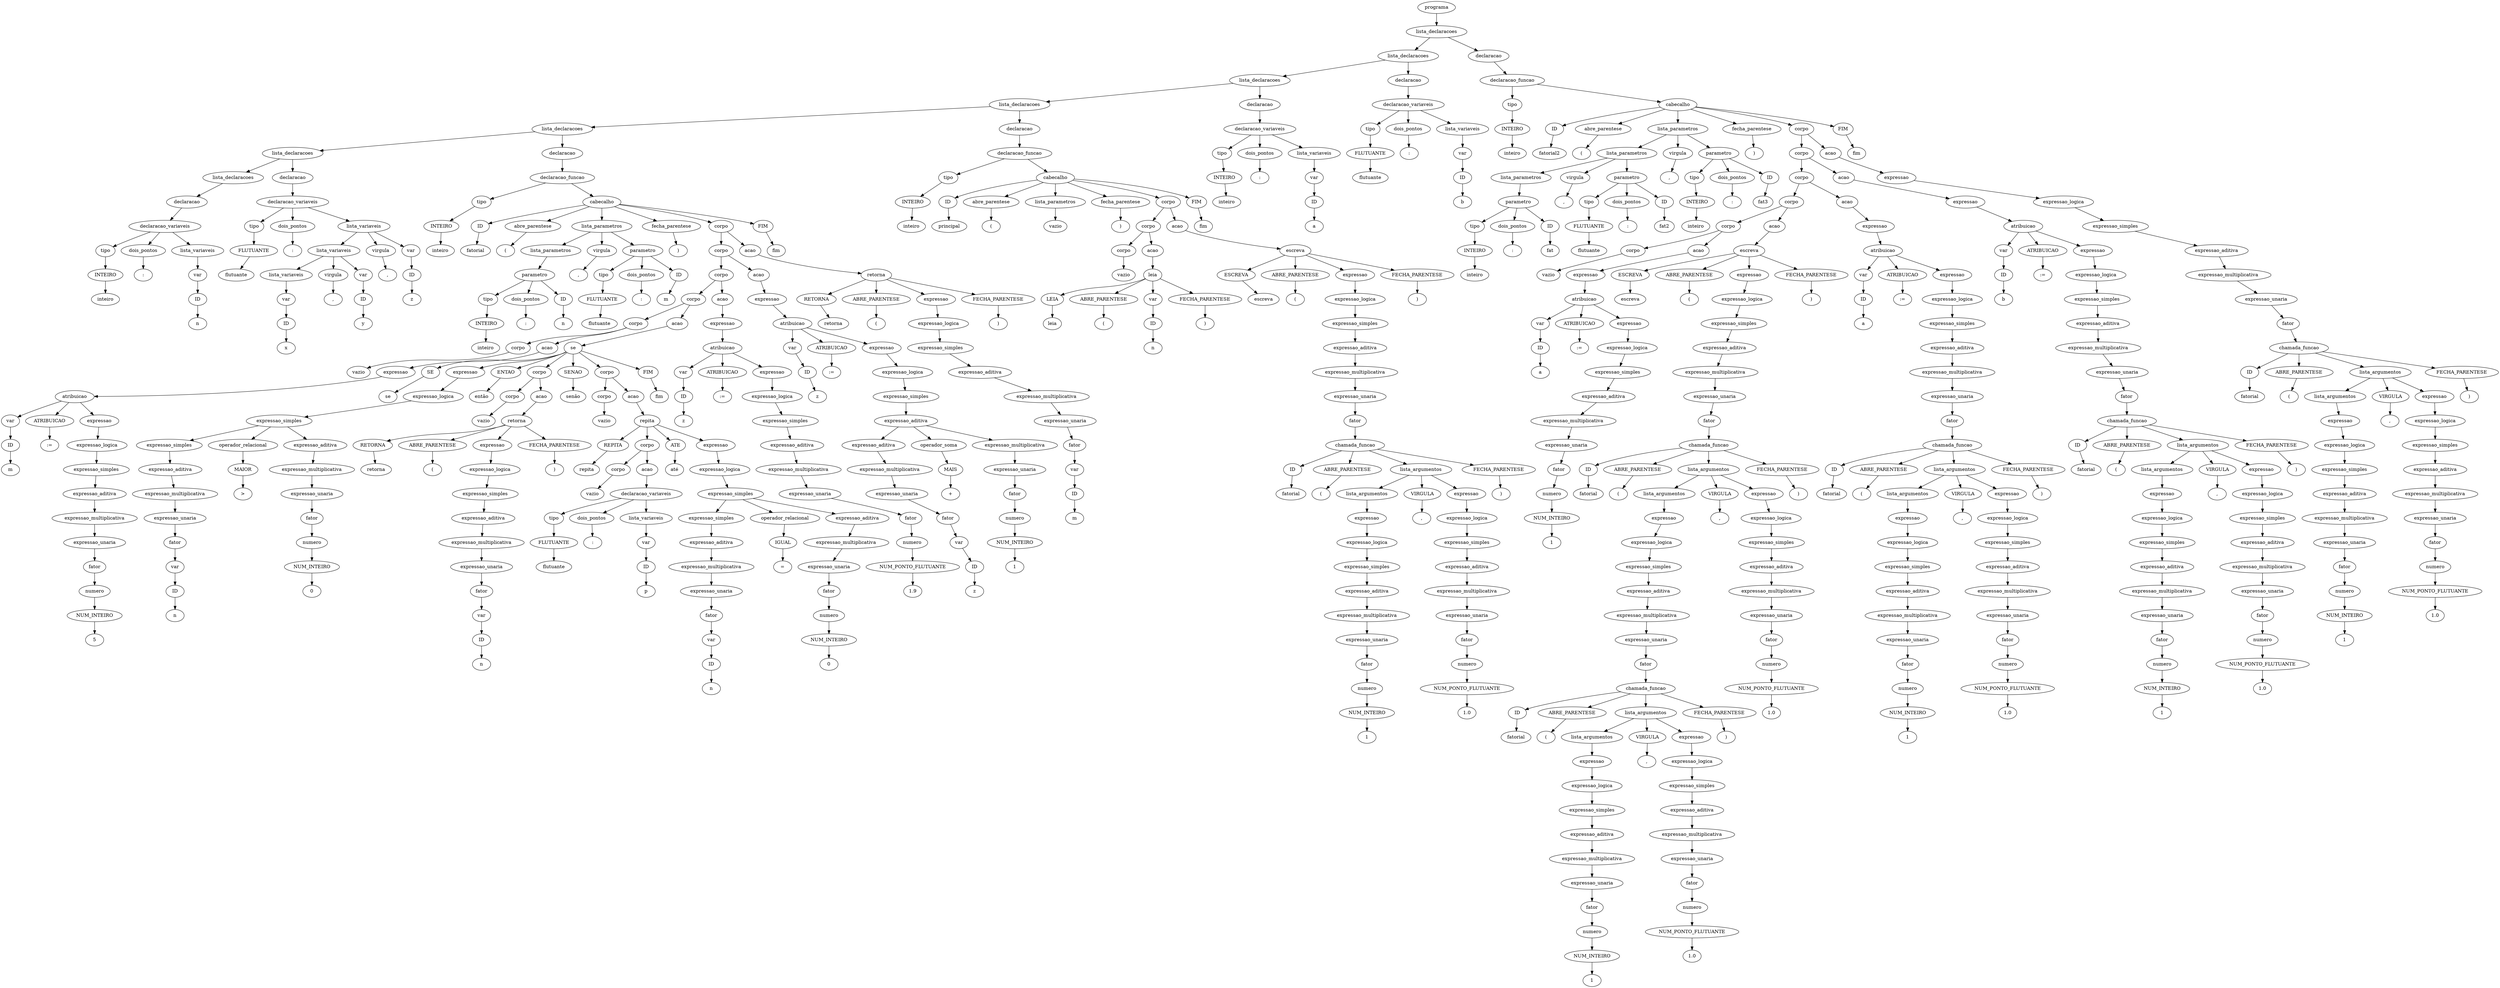 digraph tree {
    "0x7fe469275c30" [label="programa"];
    "0x7fe469276830" [label="lista_declaracoes"];
    "0x7fe469275d50" [label="lista_declaracoes"];
    "0x7fe469274550" [label="lista_declaracoes"];
    "0x7fe469275c00" [label="lista_declaracoes"];
    "0x7fe4692426e0" [label="lista_declaracoes"];
    "0x7fe469242110" [label="lista_declaracoes"];
    "0x7fe4693dbe50" [label="lista_declaracoes"];
    "0x7fe4693dbcd0" [label="declaracao"];
    "0x7fe4693dbc10" [label="declaracao_variaveis"];
    "0x7fe4693dbdf0" [label="tipo"];
    "0x7fe4693dbf70" [label="INTEIRO"];
    "0x7fe4693dbf40" [label="inteiro"];
    "0x7fe4693dbe20" [label="dois_pontos"];
    "0x7fe4692419f0" [label=":"];
    "0x7fe4693dbf10" [label="lista_variaveis"];
    "0x7fe4693d98d0" [label="var"];
    "0x7fe4693dbbe0" [label="ID"];
    "0x7fe469241b10" [label="n"];
    "0x7fe469241a20" [label="declaracao"];
    "0x7fe469241f60" [label="declaracao_variaveis"];
    "0x7fe469241bd0" [label="tipo"];
    "0x7fe469241c00" [label="FLUTUANTE"];
    "0x7fe469241c30" [label="flutuante"];
    "0x7fe469241f90" [label="dois_pontos"];
    "0x7fe469241ea0" [label=":"];
    "0x7fe469242020" [label="lista_variaveis"];
    "0x7fe469241e40" [label="lista_variaveis"];
    "0x7fe469241cc0" [label="lista_variaveis"];
    "0x7fe469241ae0" [label="var"];
    "0x7fe469241a50" [label="ID"];
    "0x7fe469241db0" [label="x"];
    "0x7fe469241e70" [label="virgula"];
    "0x7fe469241fc0" [label=","];
    "0x7fe469241c90" [label="var"];
    "0x7fe469241d80" [label="ID"];
    "0x7fe469241f30" [label="y"];
    "0x7fe469242050" [label="virgula"];
    "0x7fe469241f00" [label=","];
    "0x7fe469241de0" [label="var"];
    "0x7fe469241e10" [label="ID"];
    "0x7fe469241d20" [label="z"];
    "0x7fe469242140" [label="declaracao"];
    "0x7fe469241b40" [label="declaracao_funcao"];
    "0x7fe4693dbdc0" [label="tipo"];
    "0x7fe4693d98a0" [label="INTEIRO"];
    "0x7fe469241ed0" [label="inteiro"];
    "0x7fe469274610" [label="cabecalho"];
    "0x7fe4692741c0" [label="ID"];
    "0x7fe469274c10" [label="fatorial"];
    "0x7fe469274c40" [label="abre_parentese"];
    "0x7fe469274a30" [label="("];
    "0x7fe469242260" [label="lista_parametros"];
    "0x7fe469241ff0" [label="lista_parametros"];
    "0x7fe4692421a0" [label="parametro"];
    "0x7fe4692420e0" [label="tipo"];
    "0x7fe469242080" [label="INTEIRO"];
    "0x7fe469242290" [label="inteiro"];
    "0x7fe4692421d0" [label="dois_pontos"];
    "0x7fe4692423e0" [label=":"];
    "0x7fe469242410" [label="ID"];
    "0x7fe469242440" [label="n"];
    "0x7fe4692424d0" [label="virgula"];
    "0x7fe4692422f0" [label=","];
    "0x7fe469242200" [label="parametro"];
    "0x7fe4692422c0" [label="tipo"];
    "0x7fe4692423b0" [label="FLUTUANTE"];
    "0x7fe469242500" [label="flutuante"];
    "0x7fe469242230" [label="dois_pontos"];
    "0x7fe469242650" [label=":"];
    "0x7fe469242680" [label="ID"];
    "0x7fe4692426b0" [label="m"];
    "0x7fe469274880" [label="fecha_parentese"];
    "0x7fe4692748b0" [label=")"];
    "0x7fe4692749d0" [label="corpo"];
    "0x7fe4692747c0" [label="corpo"];
    "0x7fe469274250" [label="corpo"];
    "0x7fe469243c70" [label="corpo"];
    "0x7fe469242b30" [label="corpo"];
    "0x7fe469242380" [label="corpo"];
    "0x7fe469242470" [label="vazio"];
    "0x7fe469242a40" [label="acao"];
    "0x7fe469242530" [label="expressao"];
    "0x7fe4692429e0" [label="atribuicao"];
    "0x7fe469242320" [label="var"];
    "0x7fe469242560" [label="ID"];
    "0x7fe4692427d0" [label="m"];
    "0x7fe469242a70" [label="ATRIBUICAO"];
    "0x7fe469242b00" [label=":="];
    "0x7fe4692429b0" [label="expressao"];
    "0x7fe469242980" [label="expressao_logica"];
    "0x7fe469242890" [label="expressao_simples"];
    "0x7fe469242860" [label="expressao_aditiva"];
    "0x7fe469242950" [label="expressao_multiplicativa"];
    "0x7fe469242800" [label="expressao_unaria"];
    "0x7fe469242830" [label="fator"];
    "0x7fe469242590" [label="numero"];
    "0x7fe469242740" [label="NUM_INTEIRO"];
    "0x7fe469242920" [label="5"];
    "0x7fe4692428c0" [label="acao"];
    "0x7fe469243130" [label="se"];
    "0x7fe469243670" [label="SE"];
    "0x7fe469243f70" [label="se"];
    "0x7fe469243040" [label="expressao"];
    "0x7fe469242cb0" [label="expressao_logica"];
    "0x7fe469242f80" [label="expressao_simples"];
    "0x7fe469242bf0" [label="expressao_simples"];
    "0x7fe469242aa0" [label="expressao_aditiva"];
    "0x7fe469242620" [label="expressao_multiplicativa"];
    "0x7fe469242b60" [label="expressao_unaria"];
    "0x7fe469242a10" [label="fator"];
    "0x7fe4692424a0" [label="var"];
    "0x7fe469242350" [label="ID"];
    "0x7fe4692427a0" [label="n"];
    "0x7fe469242c50" [label="operador_relacional"];
    "0x7fe469242d70" [label="MAIOR"];
    "0x7fe469242ec0" [label=">"];
    "0x7fe469242e60" [label="expressao_aditiva"];
    "0x7fe469242fe0" [label="expressao_multiplicativa"];
    "0x7fe469242ef0" [label="expressao_unaria"];
    "0x7fe469242e30" [label="fator"];
    "0x7fe469242b90" [label="numero"];
    "0x7fe469242bc0" [label="NUM_INTEIRO"];
    "0x7fe469242fb0" [label="0"];
    "0x7fe469243fa0" [label="ENTAO"];
    "0x7fe4692438e0" [label="então"];
    "0x7fe469243430" [label="corpo"];
    "0x7fe469243160" [label="corpo"];
    "0x7fe469243070" [label="vazio"];
    "0x7fe469243550" [label="acao"];
    "0x7fe4692433d0" [label="retorna"];
    "0x7fe469243460" [label="RETORNA"];
    "0x7fe469243580" [label="retorna"];
    "0x7fe4692435b0" [label="ABRE_PARENTESE"];
    "0x7fe4692435e0" [label="("];
    "0x7fe4692433a0" [label="expressao"];
    "0x7fe469243370" [label="expressao_logica"];
    "0x7fe4692432e0" [label="expressao_simples"];
    "0x7fe469243250" [label="expressao_aditiva"];
    "0x7fe469243340" [label="expressao_multiplicativa"];
    "0x7fe469243190" [label="expressao_unaria"];
    "0x7fe469243220" [label="fator"];
    "0x7fe4692430d0" [label="var"];
    "0x7fe469243010" [label="ID"];
    "0x7fe469243310" [label="n"];
    "0x7fe469243610" [label="FECHA_PARENTESE"];
    "0x7fe469243640" [label=")"];
    "0x7fe469243be0" [label="SENAO"];
    "0x7fe469243b80" [label="senão"];
    "0x7fe469243eb0" [label="corpo"];
    "0x7fe4692436a0" [label="corpo"];
    "0x7fe469243100" [label="vazio"];
    "0x7fe469243df0" [label="acao"];
    "0x7fe469243e50" [label="repita"];
    "0x7fe469243ee0" [label="REPITA"];
    "0x7fe469243e80" [label="repita"];
    "0x7fe4692438b0" [label="corpo"];
    "0x7fe469243730" [label="corpo"];
    "0x7fe4692434f0" [label="vazio"];
    "0x7fe469243760" [label="acao"];
    "0x7fe469243850" [label="declaracao_variaveis"];
    "0x7fe469243490" [label="tipo"];
    "0x7fe4692432b0" [label="FLUTUANTE"];
    "0x7fe469243820" [label="flutuante"];
    "0x7fe469243910" [label="dois_pontos"];
    "0x7fe469243a30" [label=":"];
    "0x7fe469243880" [label="lista_variaveis"];
    "0x7fe4692436d0" [label="var"];
    "0x7fe469243280" [label="ID"];
    "0x7fe469243970" [label="p"];
    "0x7fe469243f10" [label="ATE"];
    "0x7fe469243f40" [label="até"];
    "0x7fe469243e20" [label="expressao"];
    "0x7fe469243b50" [label="expressao_logica"];
    "0x7fe469243d30" [label="expressao_simples"];
    "0x7fe469243af0" [label="expressao_simples"];
    "0x7fe4692439a0" [label="expressao_aditiva"];
    "0x7fe469243a90" [label="expressao_multiplicativa"];
    "0x7fe469243a00" [label="expressao_unaria"];
    "0x7fe4692437c0" [label="fator"];
    "0x7fe4692431f0" [label="var"];
    "0x7fe469243700" [label="ID"];
    "0x7fe469243a60" [label="n"];
    "0x7fe469243b20" [label="operador_relacional"];
    "0x7fe469243bb0" [label="IGUAL"];
    "0x7fe469243ca0" [label="="];
    "0x7fe469243c40" [label="expressao_aditiva"];
    "0x7fe469243dc0" [label="expressao_multiplicativa"];
    "0x7fe469243cd0" [label="expressao_unaria"];
    "0x7fe469243c10" [label="fator"];
    "0x7fe4692439d0" [label="numero"];
    "0x7fe469243ac0" [label="NUM_INTEIRO"];
    "0x7fe469243d90" [label="0"];
    "0x7fe469243fd0" [label="FIM"];
    "0x7fe469274040" [label="fim"];
    "0x7fe469242f20" [label="acao"];
    "0x7fe4692437f0" [label="expressao"];
    "0x7fe469274100" [label="atribuicao"];
    "0x7fe469242ad0" [label="var"];
    "0x7fe469242770" [label="ID"];
    "0x7fe4692430a0" [label="z"];
    "0x7fe469274190" [label="ATRIBUICAO"];
    "0x7fe469274220" [label=":="];
    "0x7fe4692740d0" [label="expressao"];
    "0x7fe4692740a0" [label="expressao_logica"];
    "0x7fe469243400" [label="expressao_simples"];
    "0x7fe4692434c0" [label="expressao_aditiva"];
    "0x7fe469274070" [label="expressao_multiplicativa"];
    "0x7fe469242e90" [label="expressao_unaria"];
    "0x7fe469243520" [label="fator"];
    "0x7fe469243790" [label="numero"];
    "0x7fe469243940" [label="NUM_PONTO_FLUTUANTE"];
    "0x7fe469243d00" [label="1.9"];
    "0x7fe469274790" [label="acao"];
    "0x7fe469274280" [label="expressao"];
    "0x7fe4692744c0" [label="atribuicao"];
    "0x7fe4692428f0" [label="var"];
    "0x7fe469242dd0" [label="ID"];
    "0x7fe469242f50" [label="z"];
    "0x7fe469274460" [label="ATRIBUICAO"];
    "0x7fe469274730" [label=":="];
    "0x7fe469274700" [label="expressao"];
    "0x7fe4692746d0" [label="expressao_logica"];
    "0x7fe469274430" [label="expressao_simples"];
    "0x7fe469274520" [label="expressao_aditiva"];
    "0x7fe469274310" [label="expressao_aditiva"];
    "0x7fe469274400" [label="expressao_multiplicativa"];
    "0x7fe469242d10" [label="expressao_unaria"];
    "0x7fe4692742e0" [label="fator"];
    "0x7fe4692431c0" [label="var"];
    "0x7fe469243d60" [label="ID"];
    "0x7fe4692743d0" [label="z"];
    "0x7fe469274580" [label="operador_soma"];
    "0x7fe4692743a0" [label="MAIS"];
    "0x7fe469274490" [label="+"];
    "0x7fe4692746a0" [label="expressao_multiplicativa"];
    "0x7fe4692745b0" [label="expressao_unaria"];
    "0x7fe4692744f0" [label="fator"];
    "0x7fe469274340" [label="numero"];
    "0x7fe469274370" [label="NUM_INTEIRO"];
    "0x7fe469274670" [label="1"];
    "0x7fe469274af0" [label="acao"];
    "0x7fe469274970" [label="retorna"];
    "0x7fe469274a00" [label="RETORNA"];
    "0x7fe469274b20" [label="retorna"];
    "0x7fe469274b50" [label="ABRE_PARENTESE"];
    "0x7fe469274b80" [label="("];
    "0x7fe469274940" [label="expressao"];
    "0x7fe469274910" [label="expressao_logica"];
    "0x7fe4692748e0" [label="expressao_simples"];
    "0x7fe469274850" [label="expressao_aditiva"];
    "0x7fe469274130" [label="expressao_multiplicativa"];
    "0x7fe4692747f0" [label="expressao_unaria"];
    "0x7fe469274820" [label="fator"];
    "0x7fe469274160" [label="var"];
    "0x7fe4692741f0" [label="ID"];
    "0x7fe4692742b0" [label="m"];
    "0x7fe469274bb0" [label="FECHA_PARENTESE"];
    "0x7fe469274be0" [label=")"];
    "0x7fe469274c70" [label="FIM"];
    "0x7fe469274ca0" [label="fim"];
    "0x7fe469242710" [label="declaracao"];
    "0x7fe4692425c0" [label="declaracao_funcao"];
    "0x7fe469241b70" [label="tipo"];
    "0x7fe469241ba0" [label="INTEIRO"];
    "0x7fe469241d50" [label="inteiro"];
    "0x7fe469274dc0" [label="cabecalho"];
    "0x7fe469274d60" [label="ID"];
    "0x7fe469275b10" [label="principal"];
    "0x7fe469275b40" [label="abre_parentese"];
    "0x7fe469275570" [label="("];
    "0x7fe469274a60" [label="lista_parametros"];
    "0x7fe4692749a0" [label="vazio"];
    "0x7fe469275840" [label="fecha_parentese"];
    "0x7fe469275870" [label=")"];
    "0x7fe469275720" [label="corpo"];
    "0x7fe469275030" [label="corpo"];
    "0x7fe469274e20" [label="corpo"];
    "0x7fe4692420b0" [label="vazio"];
    "0x7fe469275120" [label="acao"];
    "0x7fe469274ee0" [label="leia"];
    "0x7fe469274f10" [label="LEIA"];
    "0x7fe469275150" [label="leia"];
    "0x7fe469275180" [label="ABRE_PARENTESE"];
    "0x7fe4692751b0" [label="("];
    "0x7fe469274d30" [label="var"];
    "0x7fe469274d90" [label="ID"];
    "0x7fe469275000" [label="n"];
    "0x7fe4692751e0" [label="FECHA_PARENTESE"];
    "0x7fe469275210" [label=")"];
    "0x7fe4692759f0" [label="acao"];
    "0x7fe469274f40" [label="escreva"];
    "0x7fe4692757b0" [label="ESCREVA"];
    "0x7fe469275a20" [label="escreva"];
    "0x7fe469275a50" [label="ABRE_PARENTESE"];
    "0x7fe469275a80" [label="("];
    "0x7fe469274fa0" [label="expressao"];
    "0x7fe469275960" [label="expressao_logica"];
    "0x7fe4692758a0" [label="expressao_simples"];
    "0x7fe469274e50" [label="expressao_aditiva"];
    "0x7fe469275930" [label="expressao_multiplicativa"];
    "0x7fe469275810" [label="expressao_unaria"];
    "0x7fe4692758d0" [label="fator"];
    "0x7fe469275450" [label="chamada_funcao"];
    "0x7fe4692754e0" [label="ID"];
    "0x7fe469275300" [label="fatorial"];
    "0x7fe469275330" [label="ABRE_PARENTESE"];
    "0x7fe4692756f0" [label="("];
    "0x7fe4692756c0" [label="lista_argumentos"];
    "0x7fe4692753f0" [label="lista_argumentos"];
    "0x7fe4692753c0" [label="expressao"];
    "0x7fe469275390" [label="expressao_logica"];
    "0x7fe469275360" [label="expressao_simples"];
    "0x7fe4692752d0" [label="expressao_aditiva"];
    "0x7fe469275270" [label="expressao_multiplicativa"];
    "0x7fe4692750c0" [label="expressao_unaria"];
    "0x7fe4692752a0" [label="fator"];
    "0x7fe4692745e0" [label="numero"];
    "0x7fe469274df0" [label="NUM_INTEIRO"];
    "0x7fe469275240" [label="1"];
    "0x7fe469275750" [label="VIRGULA"];
    "0x7fe4692757e0" [label=","];
    "0x7fe469275690" [label="expressao"];
    "0x7fe469275660" [label="expressao_logica"];
    "0x7fe4692755d0" [label="expressao_simples"];
    "0x7fe469275540" [label="expressao_aditiva"];
    "0x7fe469275630" [label="expressao_multiplicativa"];
    "0x7fe469275480" [label="expressao_unaria"];
    "0x7fe469275510" [label="fator"];
    "0x7fe469275420" [label="numero"];
    "0x7fe4692754b0" [label="NUM_PONTO_FLUTUANTE"];
    "0x7fe469275600" [label="1.0"];
    "0x7fe469275780" [label="FECHA_PARENTESE"];
    "0x7fe469275900" [label=")"];
    "0x7fe469275ab0" [label="FECHA_PARENTESE"];
    "0x7fe469275ae0" [label=")"];
    "0x7fe469275b70" [label="FIM"];
    "0x7fe469275ba0" [label="fim"];
    "0x7fe469275bd0" [label="declaracao"];
    "0x7fe469274cd0" [label="declaracao_variaveis"];
    "0x7fe469241cf0" [label="tipo"];
    "0x7fe469242170" [label="INTEIRO"];
    "0x7fe4692425f0" [label="inteiro"];
    "0x7fe4692750f0" [label="dois_pontos"];
    "0x7fe469275c90" [label=":"];
    "0x7fe469274ac0" [label="lista_variaveis"];
    "0x7fe469274e80" [label="var"];
    "0x7fe469274eb0" [label="ID"];
    "0x7fe469275990" [label="a"];
    "0x7fe469275c60" [label="declaracao"];
    "0x7fe469275cf0" [label="declaracao_variaveis"];
    "0x7fe469274d00" [label="tipo"];
    "0x7fe4692755a0" [label="FLUTUANTE"];
    "0x7fe469275cc0" [label="flutuante"];
    "0x7fe469275db0" [label="dois_pontos"];
    "0x7fe469275fc0" [label=":"];
    "0x7fe469275d20" [label="lista_variaveis"];
    "0x7fe469275060" [label="var"];
    "0x7fe469274640" [label="ID"];
    "0x7fe469275e70" [label="b"];
    "0x7fe469275f90" [label="declaracao"];
    "0x7fe4692759c0" [label="declaracao_funcao"];
    "0x7fe469274760" [label="tipo"];
    "0x7fe469274f70" [label="INTEIRO"];
    "0x7fe469275ff0" [label="inteiro"];
    "0x7fe4692649a0" [label="cabecalho"];
    "0x7fe469264250" [label="ID"];
    "0x7fe4692652a0" [label="fatorial2"];
    "0x7fe469265120" [label="abre_parentese"];
    "0x7fe4692655d0" [label="("];
    "0x7fe469276260" [label="lista_parametros"];
    "0x7fe4692761a0" [label="lista_parametros"];
    "0x7fe469276020" [label="lista_parametros"];
    "0x7fe4692760e0" [label="parametro"];
    "0x7fe469275e10" [label="tipo"];
    "0x7fe469275d80" [label="INTEIRO"];
    "0x7fe4692761d0" [label="inteiro"];
    "0x7fe469276110" [label="dois_pontos"];
    "0x7fe469276320" [label=":"];
    "0x7fe469276350" [label="ID"];
    "0x7fe469276380" [label="fat"];
    "0x7fe469276410" [label="virgula"];
    "0x7fe469276230" [label=","];
    "0x7fe469276140" [label="parametro"];
    "0x7fe469276200" [label="tipo"];
    "0x7fe4692762f0" [label="FLUTUANTE"];
    "0x7fe469276440" [label="flutuante"];
    "0x7fe469276170" [label="dois_pontos"];
    "0x7fe469276590" [label=":"];
    "0x7fe4692765c0" [label="ID"];
    "0x7fe4692765f0" [label="fat2"];
    "0x7fe4692766e0" [label="virgula"];
    "0x7fe469276680" [label=","];
    "0x7fe4692764a0" [label="parametro"];
    "0x7fe4692763b0" [label="tipo"];
    "0x7fe4692763e0" [label="INTEIRO"];
    "0x7fe469276290" [label="inteiro"];
    "0x7fe4692764d0" [label="dois_pontos"];
    "0x7fe4692767a0" [label=":"];
    "0x7fe4692767d0" [label="ID"];
    "0x7fe469276800" [label="fat3"];
    "0x7fe469265600" [label="fecha_parentese"];
    "0x7fe469265630" [label=")"];
    "0x7fe469264970" [label="corpo"];
    "0x7fe469264dc0" [label="corpo"];
    "0x7fe4692644f0" [label="corpo"];
    "0x7fe469277760" [label="corpo"];
    "0x7fe469276c80" [label="corpo"];
    "0x7fe469276530" [label="corpo"];
    "0x7fe469276620" [label="vazio"];
    "0x7fe469276b90" [label="acao"];
    "0x7fe4692762c0" [label="expressao"];
    "0x7fe469276b30" [label="atribuicao"];
    "0x7fe4692766b0" [label="var"];
    "0x7fe469276890" [label="ID"];
    "0x7fe469276920" [label="a"];
    "0x7fe469276bc0" [label="ATRIBUICAO"];
    "0x7fe469276c50" [label=":="];
    "0x7fe469276b00" [label="expressao"];
    "0x7fe469276ad0" [label="expressao_logica"];
    "0x7fe469276a40" [label="expressao_simples"];
    "0x7fe4692769b0" [label="expressao_aditiva"];
    "0x7fe469276aa0" [label="expressao_multiplicativa"];
    "0x7fe469276950" [label="expressao_unaria"];
    "0x7fe469276980" [label="fator"];
    "0x7fe469276470" [label="numero"];
    "0x7fe469276560" [label="NUM_INTEIRO"];
    "0x7fe469276a70" [label="1"];
    "0x7fe469277a30" [label="acao"];
    "0x7fe469276d40" [label="escreva"];
    "0x7fe4692777f0" [label="ESCREVA"];
    "0x7fe469277a60" [label="escreva"];
    "0x7fe469277a90" [label="ABRE_PARENTESE"];
    "0x7fe469277ac0" [label="("];
    "0x7fe469276d10" [label="expressao"];
    "0x7fe4692779a0" [label="expressao_logica"];
    "0x7fe4692778e0" [label="expressao_simples"];
    "0x7fe469276ce0" [label="expressao_aditiva"];
    "0x7fe469277970" [label="expressao_multiplicativa"];
    "0x7fe469277850" [label="expressao_unaria"];
    "0x7fe469277910" [label="fator"];
    "0x7fe4692772e0" [label="chamada_funcao"];
    "0x7fe469277160" [label="ID"];
    "0x7fe469277400" [label="fatorial"];
    "0x7fe469277430" [label="ABRE_PARENTESE"];
    "0x7fe469277730" [label="("];
    "0x7fe469277700" [label="lista_argumentos"];
    "0x7fe469276e00" [label="lista_argumentos"];
    "0x7fe469276dd0" [label="expressao"];
    "0x7fe469277520" [label="expressao_logica"];
    "0x7fe469277460" [label="expressao_simples"];
    "0x7fe469276da0" [label="expressao_aditiva"];
    "0x7fe4692774f0" [label="expressao_multiplicativa"];
    "0x7fe4692773d0" [label="expressao_unaria"];
    "0x7fe469277490" [label="fator"];
    "0x7fe469277010" [label="chamada_funcao"];
    "0x7fe4692770a0" [label="ID"];
    "0x7fe469276ec0" [label="fatorial"];
    "0x7fe469276ef0" [label="ABRE_PARENTESE"];
    "0x7fe4692772b0" [label="("];
    "0x7fe469277280" [label="lista_argumentos"];
    "0x7fe469276fb0" [label="lista_argumentos"];
    "0x7fe469276f80" [label="expressao"];
    "0x7fe469276f50" [label="expressao_logica"];
    "0x7fe469276f20" [label="expressao_simples"];
    "0x7fe469276e90" [label="expressao_aditiva"];
    "0x7fe469276770" [label="expressao_multiplicativa"];
    "0x7fe469276cb0" [label="expressao_unaria"];
    "0x7fe469276e60" [label="fator"];
    "0x7fe469276650" [label="numero"];
    "0x7fe469276500" [label="NUM_INTEIRO"];
    "0x7fe4692768f0" [label="1"];
    "0x7fe469277310" [label="VIRGULA"];
    "0x7fe4692773a0" [label=","];
    "0x7fe469277250" [label="expressao"];
    "0x7fe469277220" [label="expressao_logica"];
    "0x7fe469277190" [label="expressao_simples"];
    "0x7fe469277100" [label="expressao_aditiva"];
    "0x7fe4692771f0" [label="expressao_multiplicativa"];
    "0x7fe469277040" [label="expressao_unaria"];
    "0x7fe4692770d0" [label="fator"];
    "0x7fe469276fe0" [label="numero"];
    "0x7fe469277070" [label="NUM_PONTO_FLUTUANTE"];
    "0x7fe4692771c0" [label="1.0"];
    "0x7fe469277340" [label="FECHA_PARENTESE"];
    "0x7fe4692774c0" [label=")"];
    "0x7fe469277790" [label="VIRGULA"];
    "0x7fe469277820" [label=","];
    "0x7fe4692776d0" [label="expressao"];
    "0x7fe4692776a0" [label="expressao_logica"];
    "0x7fe469277610" [label="expressao_simples"];
    "0x7fe469277580" [label="expressao_aditiva"];
    "0x7fe469277670" [label="expressao_multiplicativa"];
    "0x7fe469277370" [label="expressao_unaria"];
    "0x7fe469277550" [label="fator"];
    "0x7fe469276e30" [label="numero"];
    "0x7fe469277130" [label="NUM_PONTO_FLUTUANTE"];
    "0x7fe469277640" [label="1.0"];
    "0x7fe4692777c0" [label="FECHA_PARENTESE"];
    "0x7fe469277940" [label=")"];
    "0x7fe469277af0" [label="FECHA_PARENTESE"];
    "0x7fe469277b20" [label=")"];
    "0x7fe469276bf0" [label="acao"];
    "0x7fe4692779d0" [label="expressao"];
    "0x7fe469277f40" [label="atribuicao"];
    "0x7fe469276c20" [label="var"];
    "0x7fe4692768c0" [label="ID"];
    "0x7fe469277b50" [label="a"];
    "0x7fe469264400" [label="ATRIBUICAO"];
    "0x7fe4692644c0" [label=":="];
    "0x7fe4692778b0" [label="expressao"];
    "0x7fe469264490" [label="expressao_logica"];
    "0x7fe469277f10" [label="expressao_simples"];
    "0x7fe469277880" [label="expressao_aditiva"];
    "0x7fe469264460" [label="expressao_multiplicativa"];
    "0x7fe469277bb0" [label="expressao_unaria"];
    "0x7fe4692775b0" [label="fator"];
    "0x7fe469277df0" [label="chamada_funcao"];
    "0x7fe469277e80" [label="ID"];
    "0x7fe469277c40" [label="fatorial"];
    "0x7fe469277c70" [label="ABRE_PARENTESE"];
    "0x7fe4692641f0" [label="("];
    "0x7fe469264190" [label="lista_argumentos"];
    "0x7fe469277d90" [label="lista_argumentos"];
    "0x7fe469277d60" [label="expressao"];
    "0x7fe469277d30" [label="expressao_logica"];
    "0x7fe469277ca0" [label="expressao_simples"];
    "0x7fe469277c10" [label="expressao_aditiva"];
    "0x7fe469277d00" [label="expressao_multiplicativa"];
    "0x7fe469277b80" [label="expressao_unaria"];
    "0x7fe469277be0" [label="fator"];
    "0x7fe469277a00" [label="numero"];
    "0x7fe4692775e0" [label="NUM_INTEIRO"];
    "0x7fe469277cd0" [label="1"];
    "0x7fe469264280" [label="VIRGULA"];
    "0x7fe469264310" [label=","];
    "0x7fe469264130" [label="expressao"];
    "0x7fe4692640d0" [label="expressao_logica"];
    "0x7fe469277f70" [label="expressao_simples"];
    "0x7fe469277ee0" [label="expressao_aditiva"];
    "0x7fe469264070" [label="expressao_multiplicativa"];
    "0x7fe469277e20" [label="expressao_unaria"];
    "0x7fe469277eb0" [label="fator"];
    "0x7fe469277dc0" [label="numero"];
    "0x7fe469277e50" [label="NUM_PONTO_FLUTUANTE"];
    "0x7fe469277fd0" [label="1.0"];
    "0x7fe4692642b0" [label="FECHA_PARENTESE"];
    "0x7fe469264430" [label=")"];
    "0x7fe469264b20" [label="acao"];
    "0x7fe469264520" [label="expressao"];
    "0x7fe4692645e0" [label="atribuicao"];
    "0x7fe4692769e0" [label="var"];
    "0x7fe469276a10" [label="ID"];
    "0x7fe469276d70" [label="b"];
    "0x7fe469264bb0" [label="ATRIBUICAO"];
    "0x7fe469264d90" [label=":="];
    "0x7fe4692645b0" [label="expressao"];
    "0x7fe469264d60" [label="expressao_logica"];
    "0x7fe469264ca0" [label="expressao_simples"];
    "0x7fe469264580" [label="expressao_aditiva"];
    "0x7fe469264d30" [label="expressao_multiplicativa"];
    "0x7fe469264c10" [label="expressao_unaria"];
    "0x7fe469264cd0" [label="fator"];
    "0x7fe469264850" [label="chamada_funcao"];
    "0x7fe4692648e0" [label="ID"];
    "0x7fe4692646a0" [label="fatorial"];
    "0x7fe4692646d0" [label="ABRE_PARENTESE"];
    "0x7fe469264af0" [label="("];
    "0x7fe469264ac0" [label="lista_argumentos"];
    "0x7fe4692647f0" [label="lista_argumentos"];
    "0x7fe4692647c0" [label="expressao"];
    "0x7fe469264790" [label="expressao_logica"];
    "0x7fe469264700" [label="expressao_simples"];
    "0x7fe469264670" [label="expressao_aditiva"];
    "0x7fe469264760" [label="expressao_multiplicativa"];
    "0x7fe469276b60" [label="expressao_unaria"];
    "0x7fe469264640" [label="fator"];
    "0x7fe469264370" [label="numero"];
    "0x7fe4692643a0" [label="NUM_INTEIRO"];
    "0x7fe469264730" [label="1"];
    "0x7fe469264b50" [label="VIRGULA"];
    "0x7fe469264be0" [label=","];
    "0x7fe469264a90" [label="expressao"];
    "0x7fe469264a60" [label="expressao_logica"];
    "0x7fe4692649d0" [label="expressao_simples"];
    "0x7fe469264940" [label="expressao_aditiva"];
    "0x7fe469264a30" [label="expressao_multiplicativa"];
    "0x7fe469264880" [label="expressao_unaria"];
    "0x7fe469264910" [label="fator"];
    "0x7fe469264820" [label="numero"];
    "0x7fe4692648b0" [label="NUM_PONTO_FLUTUANTE"];
    "0x7fe469264a00" [label="1.0"];
    "0x7fe469264b80" [label="FECHA_PARENTESE"];
    "0x7fe469264d00" [label=")"];
    "0x7fe469264610" [label="acao"];
    "0x7fe469264c70" [label="expressao"];
    "0x7fe4692654e0" [label="expressao_logica"];
    "0x7fe4692653f0" [label="expressao_simples"];
    "0x7fe469264c40" [label="expressao_aditiva"];
    "0x7fe4692654b0" [label="expressao_multiplicativa"];
    "0x7fe469265390" [label="expressao_unaria"];
    "0x7fe469265450" [label="fator"];
    "0x7fe469264fd0" [label="chamada_funcao"];
    "0x7fe469265060" [label="ID"];
    "0x7fe469264e80" [label="fatorial"];
    "0x7fe469264eb0" [label="ABRE_PARENTESE"];
    "0x7fe469265270" [label="("];
    "0x7fe469265240" [label="lista_argumentos"];
    "0x7fe469264f70" [label="lista_argumentos"];
    "0x7fe469264f40" [label="expressao"];
    "0x7fe469264f10" [label="expressao_logica"];
    "0x7fe469264ee0" [label="expressao_simples"];
    "0x7fe469264e50" [label="expressao_aditiva"];
    "0x7fe469264340" [label="expressao_multiplicativa"];
    "0x7fe469264df0" [label="expressao_unaria"];
    "0x7fe469264e20" [label="fator"];
    "0x7fe4692643d0" [label="numero"];
    "0x7fe4692642e0" [label="NUM_INTEIRO"];
    "0x7fe469264550" [label="1"];
    "0x7fe4692652d0" [label="VIRGULA"];
    "0x7fe469265360" [label=","];
    "0x7fe469265210" [label="expressao"];
    "0x7fe4692651e0" [label="expressao_logica"];
    "0x7fe469265150" [label="expressao_simples"];
    "0x7fe4692650c0" [label="expressao_aditiva"];
    "0x7fe4692651b0" [label="expressao_multiplicativa"];
    "0x7fe469265000" [label="expressao_unaria"];
    "0x7fe469265090" [label="fator"];
    "0x7fe469264fa0" [label="numero"];
    "0x7fe469265030" [label="NUM_PONTO_FLUTUANTE"];
    "0x7fe469265180" [label="1.0"];
    "0x7fe469265300" [label="FECHA_PARENTESE"];
    "0x7fe469265480" [label=")"];
    "0x7fe469265660" [label="FIM"];
    "0x7fe469265690" [label="fim"];
    "0x7fe469275c30" -> "0x7fe469276830";
    "0x7fe469276830" -> "0x7fe469275d50";
    "0x7fe469276830" -> "0x7fe469275f90";
    "0x7fe469275d50" -> "0x7fe469274550";
    "0x7fe469275d50" -> "0x7fe469275c60";
    "0x7fe469274550" -> "0x7fe469275c00";
    "0x7fe469274550" -> "0x7fe469275bd0";
    "0x7fe469275c00" -> "0x7fe4692426e0";
    "0x7fe469275c00" -> "0x7fe469242710";
    "0x7fe4692426e0" -> "0x7fe469242110";
    "0x7fe4692426e0" -> "0x7fe469242140";
    "0x7fe469242110" -> "0x7fe4693dbe50";
    "0x7fe469242110" -> "0x7fe469241a20";
    "0x7fe4693dbe50" -> "0x7fe4693dbcd0";
    "0x7fe4693dbcd0" -> "0x7fe4693dbc10";
    "0x7fe4693dbc10" -> "0x7fe4693dbdf0";
    "0x7fe4693dbc10" -> "0x7fe4693dbe20";
    "0x7fe4693dbc10" -> "0x7fe4693dbf10";
    "0x7fe4693dbdf0" -> "0x7fe4693dbf70";
    "0x7fe4693dbf70" -> "0x7fe4693dbf40";
    "0x7fe4693dbe20" -> "0x7fe4692419f0";
    "0x7fe4693dbf10" -> "0x7fe4693d98d0";
    "0x7fe4693d98d0" -> "0x7fe4693dbbe0";
    "0x7fe4693dbbe0" -> "0x7fe469241b10";
    "0x7fe469241a20" -> "0x7fe469241f60";
    "0x7fe469241f60" -> "0x7fe469241bd0";
    "0x7fe469241f60" -> "0x7fe469241f90";
    "0x7fe469241f60" -> "0x7fe469242020";
    "0x7fe469241bd0" -> "0x7fe469241c00";
    "0x7fe469241c00" -> "0x7fe469241c30";
    "0x7fe469241f90" -> "0x7fe469241ea0";
    "0x7fe469242020" -> "0x7fe469241e40";
    "0x7fe469242020" -> "0x7fe469242050";
    "0x7fe469242020" -> "0x7fe469241de0";
    "0x7fe469241e40" -> "0x7fe469241cc0";
    "0x7fe469241e40" -> "0x7fe469241e70";
    "0x7fe469241e40" -> "0x7fe469241c90";
    "0x7fe469241cc0" -> "0x7fe469241ae0";
    "0x7fe469241ae0" -> "0x7fe469241a50";
    "0x7fe469241a50" -> "0x7fe469241db0";
    "0x7fe469241e70" -> "0x7fe469241fc0";
    "0x7fe469241c90" -> "0x7fe469241d80";
    "0x7fe469241d80" -> "0x7fe469241f30";
    "0x7fe469242050" -> "0x7fe469241f00";
    "0x7fe469241de0" -> "0x7fe469241e10";
    "0x7fe469241e10" -> "0x7fe469241d20";
    "0x7fe469242140" -> "0x7fe469241b40";
    "0x7fe469241b40" -> "0x7fe4693dbdc0";
    "0x7fe469241b40" -> "0x7fe469274610";
    "0x7fe4693dbdc0" -> "0x7fe4693d98a0";
    "0x7fe4693d98a0" -> "0x7fe469241ed0";
    "0x7fe469274610" -> "0x7fe4692741c0";
    "0x7fe469274610" -> "0x7fe469274c40";
    "0x7fe469274610" -> "0x7fe469242260";
    "0x7fe469274610" -> "0x7fe469274880";
    "0x7fe469274610" -> "0x7fe4692749d0";
    "0x7fe469274610" -> "0x7fe469274c70";
    "0x7fe4692741c0" -> "0x7fe469274c10";
    "0x7fe469274c40" -> "0x7fe469274a30";
    "0x7fe469242260" -> "0x7fe469241ff0";
    "0x7fe469242260" -> "0x7fe4692424d0";
    "0x7fe469242260" -> "0x7fe469242200";
    "0x7fe469241ff0" -> "0x7fe4692421a0";
    "0x7fe4692421a0" -> "0x7fe4692420e0";
    "0x7fe4692421a0" -> "0x7fe4692421d0";
    "0x7fe4692421a0" -> "0x7fe469242410";
    "0x7fe4692420e0" -> "0x7fe469242080";
    "0x7fe469242080" -> "0x7fe469242290";
    "0x7fe4692421d0" -> "0x7fe4692423e0";
    "0x7fe469242410" -> "0x7fe469242440";
    "0x7fe4692424d0" -> "0x7fe4692422f0";
    "0x7fe469242200" -> "0x7fe4692422c0";
    "0x7fe469242200" -> "0x7fe469242230";
    "0x7fe469242200" -> "0x7fe469242680";
    "0x7fe4692422c0" -> "0x7fe4692423b0";
    "0x7fe4692423b0" -> "0x7fe469242500";
    "0x7fe469242230" -> "0x7fe469242650";
    "0x7fe469242680" -> "0x7fe4692426b0";
    "0x7fe469274880" -> "0x7fe4692748b0";
    "0x7fe4692749d0" -> "0x7fe4692747c0";
    "0x7fe4692749d0" -> "0x7fe469274af0";
    "0x7fe4692747c0" -> "0x7fe469274250";
    "0x7fe4692747c0" -> "0x7fe469274790";
    "0x7fe469274250" -> "0x7fe469243c70";
    "0x7fe469274250" -> "0x7fe469242f20";
    "0x7fe469243c70" -> "0x7fe469242b30";
    "0x7fe469243c70" -> "0x7fe4692428c0";
    "0x7fe469242b30" -> "0x7fe469242380";
    "0x7fe469242b30" -> "0x7fe469242a40";
    "0x7fe469242380" -> "0x7fe469242470";
    "0x7fe469242a40" -> "0x7fe469242530";
    "0x7fe469242530" -> "0x7fe4692429e0";
    "0x7fe4692429e0" -> "0x7fe469242320";
    "0x7fe4692429e0" -> "0x7fe469242a70";
    "0x7fe4692429e0" -> "0x7fe4692429b0";
    "0x7fe469242320" -> "0x7fe469242560";
    "0x7fe469242560" -> "0x7fe4692427d0";
    "0x7fe469242a70" -> "0x7fe469242b00";
    "0x7fe4692429b0" -> "0x7fe469242980";
    "0x7fe469242980" -> "0x7fe469242890";
    "0x7fe469242890" -> "0x7fe469242860";
    "0x7fe469242860" -> "0x7fe469242950";
    "0x7fe469242950" -> "0x7fe469242800";
    "0x7fe469242800" -> "0x7fe469242830";
    "0x7fe469242830" -> "0x7fe469242590";
    "0x7fe469242590" -> "0x7fe469242740";
    "0x7fe469242740" -> "0x7fe469242920";
    "0x7fe4692428c0" -> "0x7fe469243130";
    "0x7fe469243130" -> "0x7fe469243670";
    "0x7fe469243130" -> "0x7fe469243040";
    "0x7fe469243130" -> "0x7fe469243fa0";
    "0x7fe469243130" -> "0x7fe469243430";
    "0x7fe469243130" -> "0x7fe469243be0";
    "0x7fe469243130" -> "0x7fe469243eb0";
    "0x7fe469243130" -> "0x7fe469243fd0";
    "0x7fe469243670" -> "0x7fe469243f70";
    "0x7fe469243040" -> "0x7fe469242cb0";
    "0x7fe469242cb0" -> "0x7fe469242f80";
    "0x7fe469242f80" -> "0x7fe469242bf0";
    "0x7fe469242f80" -> "0x7fe469242c50";
    "0x7fe469242f80" -> "0x7fe469242e60";
    "0x7fe469242bf0" -> "0x7fe469242aa0";
    "0x7fe469242aa0" -> "0x7fe469242620";
    "0x7fe469242620" -> "0x7fe469242b60";
    "0x7fe469242b60" -> "0x7fe469242a10";
    "0x7fe469242a10" -> "0x7fe4692424a0";
    "0x7fe4692424a0" -> "0x7fe469242350";
    "0x7fe469242350" -> "0x7fe4692427a0";
    "0x7fe469242c50" -> "0x7fe469242d70";
    "0x7fe469242d70" -> "0x7fe469242ec0";
    "0x7fe469242e60" -> "0x7fe469242fe0";
    "0x7fe469242fe0" -> "0x7fe469242ef0";
    "0x7fe469242ef0" -> "0x7fe469242e30";
    "0x7fe469242e30" -> "0x7fe469242b90";
    "0x7fe469242b90" -> "0x7fe469242bc0";
    "0x7fe469242bc0" -> "0x7fe469242fb0";
    "0x7fe469243fa0" -> "0x7fe4692438e0";
    "0x7fe469243430" -> "0x7fe469243160";
    "0x7fe469243430" -> "0x7fe469243550";
    "0x7fe469243160" -> "0x7fe469243070";
    "0x7fe469243550" -> "0x7fe4692433d0";
    "0x7fe4692433d0" -> "0x7fe469243460";
    "0x7fe4692433d0" -> "0x7fe4692435b0";
    "0x7fe4692433d0" -> "0x7fe4692433a0";
    "0x7fe4692433d0" -> "0x7fe469243610";
    "0x7fe469243460" -> "0x7fe469243580";
    "0x7fe4692435b0" -> "0x7fe4692435e0";
    "0x7fe4692433a0" -> "0x7fe469243370";
    "0x7fe469243370" -> "0x7fe4692432e0";
    "0x7fe4692432e0" -> "0x7fe469243250";
    "0x7fe469243250" -> "0x7fe469243340";
    "0x7fe469243340" -> "0x7fe469243190";
    "0x7fe469243190" -> "0x7fe469243220";
    "0x7fe469243220" -> "0x7fe4692430d0";
    "0x7fe4692430d0" -> "0x7fe469243010";
    "0x7fe469243010" -> "0x7fe469243310";
    "0x7fe469243610" -> "0x7fe469243640";
    "0x7fe469243be0" -> "0x7fe469243b80";
    "0x7fe469243eb0" -> "0x7fe4692436a0";
    "0x7fe469243eb0" -> "0x7fe469243df0";
    "0x7fe4692436a0" -> "0x7fe469243100";
    "0x7fe469243df0" -> "0x7fe469243e50";
    "0x7fe469243e50" -> "0x7fe469243ee0";
    "0x7fe469243e50" -> "0x7fe4692438b0";
    "0x7fe469243e50" -> "0x7fe469243f10";
    "0x7fe469243e50" -> "0x7fe469243e20";
    "0x7fe469243ee0" -> "0x7fe469243e80";
    "0x7fe4692438b0" -> "0x7fe469243730";
    "0x7fe4692438b0" -> "0x7fe469243760";
    "0x7fe469243730" -> "0x7fe4692434f0";
    "0x7fe469243760" -> "0x7fe469243850";
    "0x7fe469243850" -> "0x7fe469243490";
    "0x7fe469243850" -> "0x7fe469243910";
    "0x7fe469243850" -> "0x7fe469243880";
    "0x7fe469243490" -> "0x7fe4692432b0";
    "0x7fe4692432b0" -> "0x7fe469243820";
    "0x7fe469243910" -> "0x7fe469243a30";
    "0x7fe469243880" -> "0x7fe4692436d0";
    "0x7fe4692436d0" -> "0x7fe469243280";
    "0x7fe469243280" -> "0x7fe469243970";
    "0x7fe469243f10" -> "0x7fe469243f40";
    "0x7fe469243e20" -> "0x7fe469243b50";
    "0x7fe469243b50" -> "0x7fe469243d30";
    "0x7fe469243d30" -> "0x7fe469243af0";
    "0x7fe469243d30" -> "0x7fe469243b20";
    "0x7fe469243d30" -> "0x7fe469243c40";
    "0x7fe469243af0" -> "0x7fe4692439a0";
    "0x7fe4692439a0" -> "0x7fe469243a90";
    "0x7fe469243a90" -> "0x7fe469243a00";
    "0x7fe469243a00" -> "0x7fe4692437c0";
    "0x7fe4692437c0" -> "0x7fe4692431f0";
    "0x7fe4692431f0" -> "0x7fe469243700";
    "0x7fe469243700" -> "0x7fe469243a60";
    "0x7fe469243b20" -> "0x7fe469243bb0";
    "0x7fe469243bb0" -> "0x7fe469243ca0";
    "0x7fe469243c40" -> "0x7fe469243dc0";
    "0x7fe469243dc0" -> "0x7fe469243cd0";
    "0x7fe469243cd0" -> "0x7fe469243c10";
    "0x7fe469243c10" -> "0x7fe4692439d0";
    "0x7fe4692439d0" -> "0x7fe469243ac0";
    "0x7fe469243ac0" -> "0x7fe469243d90";
    "0x7fe469243fd0" -> "0x7fe469274040";
    "0x7fe469242f20" -> "0x7fe4692437f0";
    "0x7fe4692437f0" -> "0x7fe469274100";
    "0x7fe469274100" -> "0x7fe469242ad0";
    "0x7fe469274100" -> "0x7fe469274190";
    "0x7fe469274100" -> "0x7fe4692740d0";
    "0x7fe469242ad0" -> "0x7fe469242770";
    "0x7fe469242770" -> "0x7fe4692430a0";
    "0x7fe469274190" -> "0x7fe469274220";
    "0x7fe4692740d0" -> "0x7fe4692740a0";
    "0x7fe4692740a0" -> "0x7fe469243400";
    "0x7fe469243400" -> "0x7fe4692434c0";
    "0x7fe4692434c0" -> "0x7fe469274070";
    "0x7fe469274070" -> "0x7fe469242e90";
    "0x7fe469242e90" -> "0x7fe469243520";
    "0x7fe469243520" -> "0x7fe469243790";
    "0x7fe469243790" -> "0x7fe469243940";
    "0x7fe469243940" -> "0x7fe469243d00";
    "0x7fe469274790" -> "0x7fe469274280";
    "0x7fe469274280" -> "0x7fe4692744c0";
    "0x7fe4692744c0" -> "0x7fe4692428f0";
    "0x7fe4692744c0" -> "0x7fe469274460";
    "0x7fe4692744c0" -> "0x7fe469274700";
    "0x7fe4692428f0" -> "0x7fe469242dd0";
    "0x7fe469242dd0" -> "0x7fe469242f50";
    "0x7fe469274460" -> "0x7fe469274730";
    "0x7fe469274700" -> "0x7fe4692746d0";
    "0x7fe4692746d0" -> "0x7fe469274430";
    "0x7fe469274430" -> "0x7fe469274520";
    "0x7fe469274520" -> "0x7fe469274310";
    "0x7fe469274520" -> "0x7fe469274580";
    "0x7fe469274520" -> "0x7fe4692746a0";
    "0x7fe469274310" -> "0x7fe469274400";
    "0x7fe469274400" -> "0x7fe469242d10";
    "0x7fe469242d10" -> "0x7fe4692742e0";
    "0x7fe4692742e0" -> "0x7fe4692431c0";
    "0x7fe4692431c0" -> "0x7fe469243d60";
    "0x7fe469243d60" -> "0x7fe4692743d0";
    "0x7fe469274580" -> "0x7fe4692743a0";
    "0x7fe4692743a0" -> "0x7fe469274490";
    "0x7fe4692746a0" -> "0x7fe4692745b0";
    "0x7fe4692745b0" -> "0x7fe4692744f0";
    "0x7fe4692744f0" -> "0x7fe469274340";
    "0x7fe469274340" -> "0x7fe469274370";
    "0x7fe469274370" -> "0x7fe469274670";
    "0x7fe469274af0" -> "0x7fe469274970";
    "0x7fe469274970" -> "0x7fe469274a00";
    "0x7fe469274970" -> "0x7fe469274b50";
    "0x7fe469274970" -> "0x7fe469274940";
    "0x7fe469274970" -> "0x7fe469274bb0";
    "0x7fe469274a00" -> "0x7fe469274b20";
    "0x7fe469274b50" -> "0x7fe469274b80";
    "0x7fe469274940" -> "0x7fe469274910";
    "0x7fe469274910" -> "0x7fe4692748e0";
    "0x7fe4692748e0" -> "0x7fe469274850";
    "0x7fe469274850" -> "0x7fe469274130";
    "0x7fe469274130" -> "0x7fe4692747f0";
    "0x7fe4692747f0" -> "0x7fe469274820";
    "0x7fe469274820" -> "0x7fe469274160";
    "0x7fe469274160" -> "0x7fe4692741f0";
    "0x7fe4692741f0" -> "0x7fe4692742b0";
    "0x7fe469274bb0" -> "0x7fe469274be0";
    "0x7fe469274c70" -> "0x7fe469274ca0";
    "0x7fe469242710" -> "0x7fe4692425c0";
    "0x7fe4692425c0" -> "0x7fe469241b70";
    "0x7fe4692425c0" -> "0x7fe469274dc0";
    "0x7fe469241b70" -> "0x7fe469241ba0";
    "0x7fe469241ba0" -> "0x7fe469241d50";
    "0x7fe469274dc0" -> "0x7fe469274d60";
    "0x7fe469274dc0" -> "0x7fe469275b40";
    "0x7fe469274dc0" -> "0x7fe469274a60";
    "0x7fe469274dc0" -> "0x7fe469275840";
    "0x7fe469274dc0" -> "0x7fe469275720";
    "0x7fe469274dc0" -> "0x7fe469275b70";
    "0x7fe469274d60" -> "0x7fe469275b10";
    "0x7fe469275b40" -> "0x7fe469275570";
    "0x7fe469274a60" -> "0x7fe4692749a0";
    "0x7fe469275840" -> "0x7fe469275870";
    "0x7fe469275720" -> "0x7fe469275030";
    "0x7fe469275720" -> "0x7fe4692759f0";
    "0x7fe469275030" -> "0x7fe469274e20";
    "0x7fe469275030" -> "0x7fe469275120";
    "0x7fe469274e20" -> "0x7fe4692420b0";
    "0x7fe469275120" -> "0x7fe469274ee0";
    "0x7fe469274ee0" -> "0x7fe469274f10";
    "0x7fe469274ee0" -> "0x7fe469275180";
    "0x7fe469274ee0" -> "0x7fe469274d30";
    "0x7fe469274ee0" -> "0x7fe4692751e0";
    "0x7fe469274f10" -> "0x7fe469275150";
    "0x7fe469275180" -> "0x7fe4692751b0";
    "0x7fe469274d30" -> "0x7fe469274d90";
    "0x7fe469274d90" -> "0x7fe469275000";
    "0x7fe4692751e0" -> "0x7fe469275210";
    "0x7fe4692759f0" -> "0x7fe469274f40";
    "0x7fe469274f40" -> "0x7fe4692757b0";
    "0x7fe469274f40" -> "0x7fe469275a50";
    "0x7fe469274f40" -> "0x7fe469274fa0";
    "0x7fe469274f40" -> "0x7fe469275ab0";
    "0x7fe4692757b0" -> "0x7fe469275a20";
    "0x7fe469275a50" -> "0x7fe469275a80";
    "0x7fe469274fa0" -> "0x7fe469275960";
    "0x7fe469275960" -> "0x7fe4692758a0";
    "0x7fe4692758a0" -> "0x7fe469274e50";
    "0x7fe469274e50" -> "0x7fe469275930";
    "0x7fe469275930" -> "0x7fe469275810";
    "0x7fe469275810" -> "0x7fe4692758d0";
    "0x7fe4692758d0" -> "0x7fe469275450";
    "0x7fe469275450" -> "0x7fe4692754e0";
    "0x7fe469275450" -> "0x7fe469275330";
    "0x7fe469275450" -> "0x7fe4692756c0";
    "0x7fe469275450" -> "0x7fe469275780";
    "0x7fe4692754e0" -> "0x7fe469275300";
    "0x7fe469275330" -> "0x7fe4692756f0";
    "0x7fe4692756c0" -> "0x7fe4692753f0";
    "0x7fe4692756c0" -> "0x7fe469275750";
    "0x7fe4692756c0" -> "0x7fe469275690";
    "0x7fe4692753f0" -> "0x7fe4692753c0";
    "0x7fe4692753c0" -> "0x7fe469275390";
    "0x7fe469275390" -> "0x7fe469275360";
    "0x7fe469275360" -> "0x7fe4692752d0";
    "0x7fe4692752d0" -> "0x7fe469275270";
    "0x7fe469275270" -> "0x7fe4692750c0";
    "0x7fe4692750c0" -> "0x7fe4692752a0";
    "0x7fe4692752a0" -> "0x7fe4692745e0";
    "0x7fe4692745e0" -> "0x7fe469274df0";
    "0x7fe469274df0" -> "0x7fe469275240";
    "0x7fe469275750" -> "0x7fe4692757e0";
    "0x7fe469275690" -> "0x7fe469275660";
    "0x7fe469275660" -> "0x7fe4692755d0";
    "0x7fe4692755d0" -> "0x7fe469275540";
    "0x7fe469275540" -> "0x7fe469275630";
    "0x7fe469275630" -> "0x7fe469275480";
    "0x7fe469275480" -> "0x7fe469275510";
    "0x7fe469275510" -> "0x7fe469275420";
    "0x7fe469275420" -> "0x7fe4692754b0";
    "0x7fe4692754b0" -> "0x7fe469275600";
    "0x7fe469275780" -> "0x7fe469275900";
    "0x7fe469275ab0" -> "0x7fe469275ae0";
    "0x7fe469275b70" -> "0x7fe469275ba0";
    "0x7fe469275bd0" -> "0x7fe469274cd0";
    "0x7fe469274cd0" -> "0x7fe469241cf0";
    "0x7fe469274cd0" -> "0x7fe4692750f0";
    "0x7fe469274cd0" -> "0x7fe469274ac0";
    "0x7fe469241cf0" -> "0x7fe469242170";
    "0x7fe469242170" -> "0x7fe4692425f0";
    "0x7fe4692750f0" -> "0x7fe469275c90";
    "0x7fe469274ac0" -> "0x7fe469274e80";
    "0x7fe469274e80" -> "0x7fe469274eb0";
    "0x7fe469274eb0" -> "0x7fe469275990";
    "0x7fe469275c60" -> "0x7fe469275cf0";
    "0x7fe469275cf0" -> "0x7fe469274d00";
    "0x7fe469275cf0" -> "0x7fe469275db0";
    "0x7fe469275cf0" -> "0x7fe469275d20";
    "0x7fe469274d00" -> "0x7fe4692755a0";
    "0x7fe4692755a0" -> "0x7fe469275cc0";
    "0x7fe469275db0" -> "0x7fe469275fc0";
    "0x7fe469275d20" -> "0x7fe469275060";
    "0x7fe469275060" -> "0x7fe469274640";
    "0x7fe469274640" -> "0x7fe469275e70";
    "0x7fe469275f90" -> "0x7fe4692759c0";
    "0x7fe4692759c0" -> "0x7fe469274760";
    "0x7fe4692759c0" -> "0x7fe4692649a0";
    "0x7fe469274760" -> "0x7fe469274f70";
    "0x7fe469274f70" -> "0x7fe469275ff0";
    "0x7fe4692649a0" -> "0x7fe469264250";
    "0x7fe4692649a0" -> "0x7fe469265120";
    "0x7fe4692649a0" -> "0x7fe469276260";
    "0x7fe4692649a0" -> "0x7fe469265600";
    "0x7fe4692649a0" -> "0x7fe469264970";
    "0x7fe4692649a0" -> "0x7fe469265660";
    "0x7fe469264250" -> "0x7fe4692652a0";
    "0x7fe469265120" -> "0x7fe4692655d0";
    "0x7fe469276260" -> "0x7fe4692761a0";
    "0x7fe469276260" -> "0x7fe4692766e0";
    "0x7fe469276260" -> "0x7fe4692764a0";
    "0x7fe4692761a0" -> "0x7fe469276020";
    "0x7fe4692761a0" -> "0x7fe469276410";
    "0x7fe4692761a0" -> "0x7fe469276140";
    "0x7fe469276020" -> "0x7fe4692760e0";
    "0x7fe4692760e0" -> "0x7fe469275e10";
    "0x7fe4692760e0" -> "0x7fe469276110";
    "0x7fe4692760e0" -> "0x7fe469276350";
    "0x7fe469275e10" -> "0x7fe469275d80";
    "0x7fe469275d80" -> "0x7fe4692761d0";
    "0x7fe469276110" -> "0x7fe469276320";
    "0x7fe469276350" -> "0x7fe469276380";
    "0x7fe469276410" -> "0x7fe469276230";
    "0x7fe469276140" -> "0x7fe469276200";
    "0x7fe469276140" -> "0x7fe469276170";
    "0x7fe469276140" -> "0x7fe4692765c0";
    "0x7fe469276200" -> "0x7fe4692762f0";
    "0x7fe4692762f0" -> "0x7fe469276440";
    "0x7fe469276170" -> "0x7fe469276590";
    "0x7fe4692765c0" -> "0x7fe4692765f0";
    "0x7fe4692766e0" -> "0x7fe469276680";
    "0x7fe4692764a0" -> "0x7fe4692763b0";
    "0x7fe4692764a0" -> "0x7fe4692764d0";
    "0x7fe4692764a0" -> "0x7fe4692767d0";
    "0x7fe4692763b0" -> "0x7fe4692763e0";
    "0x7fe4692763e0" -> "0x7fe469276290";
    "0x7fe4692764d0" -> "0x7fe4692767a0";
    "0x7fe4692767d0" -> "0x7fe469276800";
    "0x7fe469265600" -> "0x7fe469265630";
    "0x7fe469264970" -> "0x7fe469264dc0";
    "0x7fe469264970" -> "0x7fe469264610";
    "0x7fe469264dc0" -> "0x7fe4692644f0";
    "0x7fe469264dc0" -> "0x7fe469264b20";
    "0x7fe4692644f0" -> "0x7fe469277760";
    "0x7fe4692644f0" -> "0x7fe469276bf0";
    "0x7fe469277760" -> "0x7fe469276c80";
    "0x7fe469277760" -> "0x7fe469277a30";
    "0x7fe469276c80" -> "0x7fe469276530";
    "0x7fe469276c80" -> "0x7fe469276b90";
    "0x7fe469276530" -> "0x7fe469276620";
    "0x7fe469276b90" -> "0x7fe4692762c0";
    "0x7fe4692762c0" -> "0x7fe469276b30";
    "0x7fe469276b30" -> "0x7fe4692766b0";
    "0x7fe469276b30" -> "0x7fe469276bc0";
    "0x7fe469276b30" -> "0x7fe469276b00";
    "0x7fe4692766b0" -> "0x7fe469276890";
    "0x7fe469276890" -> "0x7fe469276920";
    "0x7fe469276bc0" -> "0x7fe469276c50";
    "0x7fe469276b00" -> "0x7fe469276ad0";
    "0x7fe469276ad0" -> "0x7fe469276a40";
    "0x7fe469276a40" -> "0x7fe4692769b0";
    "0x7fe4692769b0" -> "0x7fe469276aa0";
    "0x7fe469276aa0" -> "0x7fe469276950";
    "0x7fe469276950" -> "0x7fe469276980";
    "0x7fe469276980" -> "0x7fe469276470";
    "0x7fe469276470" -> "0x7fe469276560";
    "0x7fe469276560" -> "0x7fe469276a70";
    "0x7fe469277a30" -> "0x7fe469276d40";
    "0x7fe469276d40" -> "0x7fe4692777f0";
    "0x7fe469276d40" -> "0x7fe469277a90";
    "0x7fe469276d40" -> "0x7fe469276d10";
    "0x7fe469276d40" -> "0x7fe469277af0";
    "0x7fe4692777f0" -> "0x7fe469277a60";
    "0x7fe469277a90" -> "0x7fe469277ac0";
    "0x7fe469276d10" -> "0x7fe4692779a0";
    "0x7fe4692779a0" -> "0x7fe4692778e0";
    "0x7fe4692778e0" -> "0x7fe469276ce0";
    "0x7fe469276ce0" -> "0x7fe469277970";
    "0x7fe469277970" -> "0x7fe469277850";
    "0x7fe469277850" -> "0x7fe469277910";
    "0x7fe469277910" -> "0x7fe4692772e0";
    "0x7fe4692772e0" -> "0x7fe469277160";
    "0x7fe4692772e0" -> "0x7fe469277430";
    "0x7fe4692772e0" -> "0x7fe469277700";
    "0x7fe4692772e0" -> "0x7fe4692777c0";
    "0x7fe469277160" -> "0x7fe469277400";
    "0x7fe469277430" -> "0x7fe469277730";
    "0x7fe469277700" -> "0x7fe469276e00";
    "0x7fe469277700" -> "0x7fe469277790";
    "0x7fe469277700" -> "0x7fe4692776d0";
    "0x7fe469276e00" -> "0x7fe469276dd0";
    "0x7fe469276dd0" -> "0x7fe469277520";
    "0x7fe469277520" -> "0x7fe469277460";
    "0x7fe469277460" -> "0x7fe469276da0";
    "0x7fe469276da0" -> "0x7fe4692774f0";
    "0x7fe4692774f0" -> "0x7fe4692773d0";
    "0x7fe4692773d0" -> "0x7fe469277490";
    "0x7fe469277490" -> "0x7fe469277010";
    "0x7fe469277010" -> "0x7fe4692770a0";
    "0x7fe469277010" -> "0x7fe469276ef0";
    "0x7fe469277010" -> "0x7fe469277280";
    "0x7fe469277010" -> "0x7fe469277340";
    "0x7fe4692770a0" -> "0x7fe469276ec0";
    "0x7fe469276ef0" -> "0x7fe4692772b0";
    "0x7fe469277280" -> "0x7fe469276fb0";
    "0x7fe469277280" -> "0x7fe469277310";
    "0x7fe469277280" -> "0x7fe469277250";
    "0x7fe469276fb0" -> "0x7fe469276f80";
    "0x7fe469276f80" -> "0x7fe469276f50";
    "0x7fe469276f50" -> "0x7fe469276f20";
    "0x7fe469276f20" -> "0x7fe469276e90";
    "0x7fe469276e90" -> "0x7fe469276770";
    "0x7fe469276770" -> "0x7fe469276cb0";
    "0x7fe469276cb0" -> "0x7fe469276e60";
    "0x7fe469276e60" -> "0x7fe469276650";
    "0x7fe469276650" -> "0x7fe469276500";
    "0x7fe469276500" -> "0x7fe4692768f0";
    "0x7fe469277310" -> "0x7fe4692773a0";
    "0x7fe469277250" -> "0x7fe469277220";
    "0x7fe469277220" -> "0x7fe469277190";
    "0x7fe469277190" -> "0x7fe469277100";
    "0x7fe469277100" -> "0x7fe4692771f0";
    "0x7fe4692771f0" -> "0x7fe469277040";
    "0x7fe469277040" -> "0x7fe4692770d0";
    "0x7fe4692770d0" -> "0x7fe469276fe0";
    "0x7fe469276fe0" -> "0x7fe469277070";
    "0x7fe469277070" -> "0x7fe4692771c0";
    "0x7fe469277340" -> "0x7fe4692774c0";
    "0x7fe469277790" -> "0x7fe469277820";
    "0x7fe4692776d0" -> "0x7fe4692776a0";
    "0x7fe4692776a0" -> "0x7fe469277610";
    "0x7fe469277610" -> "0x7fe469277580";
    "0x7fe469277580" -> "0x7fe469277670";
    "0x7fe469277670" -> "0x7fe469277370";
    "0x7fe469277370" -> "0x7fe469277550";
    "0x7fe469277550" -> "0x7fe469276e30";
    "0x7fe469276e30" -> "0x7fe469277130";
    "0x7fe469277130" -> "0x7fe469277640";
    "0x7fe4692777c0" -> "0x7fe469277940";
    "0x7fe469277af0" -> "0x7fe469277b20";
    "0x7fe469276bf0" -> "0x7fe4692779d0";
    "0x7fe4692779d0" -> "0x7fe469277f40";
    "0x7fe469277f40" -> "0x7fe469276c20";
    "0x7fe469277f40" -> "0x7fe469264400";
    "0x7fe469277f40" -> "0x7fe4692778b0";
    "0x7fe469276c20" -> "0x7fe4692768c0";
    "0x7fe4692768c0" -> "0x7fe469277b50";
    "0x7fe469264400" -> "0x7fe4692644c0";
    "0x7fe4692778b0" -> "0x7fe469264490";
    "0x7fe469264490" -> "0x7fe469277f10";
    "0x7fe469277f10" -> "0x7fe469277880";
    "0x7fe469277880" -> "0x7fe469264460";
    "0x7fe469264460" -> "0x7fe469277bb0";
    "0x7fe469277bb0" -> "0x7fe4692775b0";
    "0x7fe4692775b0" -> "0x7fe469277df0";
    "0x7fe469277df0" -> "0x7fe469277e80";
    "0x7fe469277df0" -> "0x7fe469277c70";
    "0x7fe469277df0" -> "0x7fe469264190";
    "0x7fe469277df0" -> "0x7fe4692642b0";
    "0x7fe469277e80" -> "0x7fe469277c40";
    "0x7fe469277c70" -> "0x7fe4692641f0";
    "0x7fe469264190" -> "0x7fe469277d90";
    "0x7fe469264190" -> "0x7fe469264280";
    "0x7fe469264190" -> "0x7fe469264130";
    "0x7fe469277d90" -> "0x7fe469277d60";
    "0x7fe469277d60" -> "0x7fe469277d30";
    "0x7fe469277d30" -> "0x7fe469277ca0";
    "0x7fe469277ca0" -> "0x7fe469277c10";
    "0x7fe469277c10" -> "0x7fe469277d00";
    "0x7fe469277d00" -> "0x7fe469277b80";
    "0x7fe469277b80" -> "0x7fe469277be0";
    "0x7fe469277be0" -> "0x7fe469277a00";
    "0x7fe469277a00" -> "0x7fe4692775e0";
    "0x7fe4692775e0" -> "0x7fe469277cd0";
    "0x7fe469264280" -> "0x7fe469264310";
    "0x7fe469264130" -> "0x7fe4692640d0";
    "0x7fe4692640d0" -> "0x7fe469277f70";
    "0x7fe469277f70" -> "0x7fe469277ee0";
    "0x7fe469277ee0" -> "0x7fe469264070";
    "0x7fe469264070" -> "0x7fe469277e20";
    "0x7fe469277e20" -> "0x7fe469277eb0";
    "0x7fe469277eb0" -> "0x7fe469277dc0";
    "0x7fe469277dc0" -> "0x7fe469277e50";
    "0x7fe469277e50" -> "0x7fe469277fd0";
    "0x7fe4692642b0" -> "0x7fe469264430";
    "0x7fe469264b20" -> "0x7fe469264520";
    "0x7fe469264520" -> "0x7fe4692645e0";
    "0x7fe4692645e0" -> "0x7fe4692769e0";
    "0x7fe4692645e0" -> "0x7fe469264bb0";
    "0x7fe4692645e0" -> "0x7fe4692645b0";
    "0x7fe4692769e0" -> "0x7fe469276a10";
    "0x7fe469276a10" -> "0x7fe469276d70";
    "0x7fe469264bb0" -> "0x7fe469264d90";
    "0x7fe4692645b0" -> "0x7fe469264d60";
    "0x7fe469264d60" -> "0x7fe469264ca0";
    "0x7fe469264ca0" -> "0x7fe469264580";
    "0x7fe469264580" -> "0x7fe469264d30";
    "0x7fe469264d30" -> "0x7fe469264c10";
    "0x7fe469264c10" -> "0x7fe469264cd0";
    "0x7fe469264cd0" -> "0x7fe469264850";
    "0x7fe469264850" -> "0x7fe4692648e0";
    "0x7fe469264850" -> "0x7fe4692646d0";
    "0x7fe469264850" -> "0x7fe469264ac0";
    "0x7fe469264850" -> "0x7fe469264b80";
    "0x7fe4692648e0" -> "0x7fe4692646a0";
    "0x7fe4692646d0" -> "0x7fe469264af0";
    "0x7fe469264ac0" -> "0x7fe4692647f0";
    "0x7fe469264ac0" -> "0x7fe469264b50";
    "0x7fe469264ac0" -> "0x7fe469264a90";
    "0x7fe4692647f0" -> "0x7fe4692647c0";
    "0x7fe4692647c0" -> "0x7fe469264790";
    "0x7fe469264790" -> "0x7fe469264700";
    "0x7fe469264700" -> "0x7fe469264670";
    "0x7fe469264670" -> "0x7fe469264760";
    "0x7fe469264760" -> "0x7fe469276b60";
    "0x7fe469276b60" -> "0x7fe469264640";
    "0x7fe469264640" -> "0x7fe469264370";
    "0x7fe469264370" -> "0x7fe4692643a0";
    "0x7fe4692643a0" -> "0x7fe469264730";
    "0x7fe469264b50" -> "0x7fe469264be0";
    "0x7fe469264a90" -> "0x7fe469264a60";
    "0x7fe469264a60" -> "0x7fe4692649d0";
    "0x7fe4692649d0" -> "0x7fe469264940";
    "0x7fe469264940" -> "0x7fe469264a30";
    "0x7fe469264a30" -> "0x7fe469264880";
    "0x7fe469264880" -> "0x7fe469264910";
    "0x7fe469264910" -> "0x7fe469264820";
    "0x7fe469264820" -> "0x7fe4692648b0";
    "0x7fe4692648b0" -> "0x7fe469264a00";
    "0x7fe469264b80" -> "0x7fe469264d00";
    "0x7fe469264610" -> "0x7fe469264c70";
    "0x7fe469264c70" -> "0x7fe4692654e0";
    "0x7fe4692654e0" -> "0x7fe4692653f0";
    "0x7fe4692653f0" -> "0x7fe469264c40";
    "0x7fe469264c40" -> "0x7fe4692654b0";
    "0x7fe4692654b0" -> "0x7fe469265390";
    "0x7fe469265390" -> "0x7fe469265450";
    "0x7fe469265450" -> "0x7fe469264fd0";
    "0x7fe469264fd0" -> "0x7fe469265060";
    "0x7fe469264fd0" -> "0x7fe469264eb0";
    "0x7fe469264fd0" -> "0x7fe469265240";
    "0x7fe469264fd0" -> "0x7fe469265300";
    "0x7fe469265060" -> "0x7fe469264e80";
    "0x7fe469264eb0" -> "0x7fe469265270";
    "0x7fe469265240" -> "0x7fe469264f70";
    "0x7fe469265240" -> "0x7fe4692652d0";
    "0x7fe469265240" -> "0x7fe469265210";
    "0x7fe469264f70" -> "0x7fe469264f40";
    "0x7fe469264f40" -> "0x7fe469264f10";
    "0x7fe469264f10" -> "0x7fe469264ee0";
    "0x7fe469264ee0" -> "0x7fe469264e50";
    "0x7fe469264e50" -> "0x7fe469264340";
    "0x7fe469264340" -> "0x7fe469264df0";
    "0x7fe469264df0" -> "0x7fe469264e20";
    "0x7fe469264e20" -> "0x7fe4692643d0";
    "0x7fe4692643d0" -> "0x7fe4692642e0";
    "0x7fe4692642e0" -> "0x7fe469264550";
    "0x7fe4692652d0" -> "0x7fe469265360";
    "0x7fe469265210" -> "0x7fe4692651e0";
    "0x7fe4692651e0" -> "0x7fe469265150";
    "0x7fe469265150" -> "0x7fe4692650c0";
    "0x7fe4692650c0" -> "0x7fe4692651b0";
    "0x7fe4692651b0" -> "0x7fe469265000";
    "0x7fe469265000" -> "0x7fe469265090";
    "0x7fe469265090" -> "0x7fe469264fa0";
    "0x7fe469264fa0" -> "0x7fe469265030";
    "0x7fe469265030" -> "0x7fe469265180";
    "0x7fe469265300" -> "0x7fe469265480";
    "0x7fe469265660" -> "0x7fe469265690";
}
